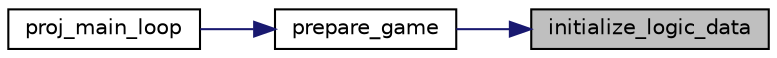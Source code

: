 digraph "initialize_logic_data"
{
 // LATEX_PDF_SIZE
  edge [fontname="Helvetica",fontsize="10",labelfontname="Helvetica",labelfontsize="10"];
  node [fontname="Helvetica",fontsize="10",shape=record];
  rankdir="RL";
  Node1 [label="initialize_logic_data",height=0.2,width=0.4,color="black", fillcolor="grey75", style="filled", fontcolor="black",tooltip="Initializes the logic data struct, upon starting gameplay."];
  Node1 -> Node2 [dir="back",color="midnightblue",fontsize="10",style="solid",fontname="Helvetica"];
  Node2 [label="prepare_game",height=0.2,width=0.4,color="black", fillcolor="white", style="filled",URL="$group__game.html#ga54f6009c04f24fed4f917e0e34893212",tooltip="Prepares the game."];
  Node2 -> Node3 [dir="back",color="midnightblue",fontsize="10",style="solid",fontname="Helvetica"];
  Node3 [label="proj_main_loop",height=0.2,width=0.4,color="black", fillcolor="white", style="filled",URL="$proj_8c.html#a2a16f651eccbd248e1ad3b3b924b143b",tooltip=" "];
}
